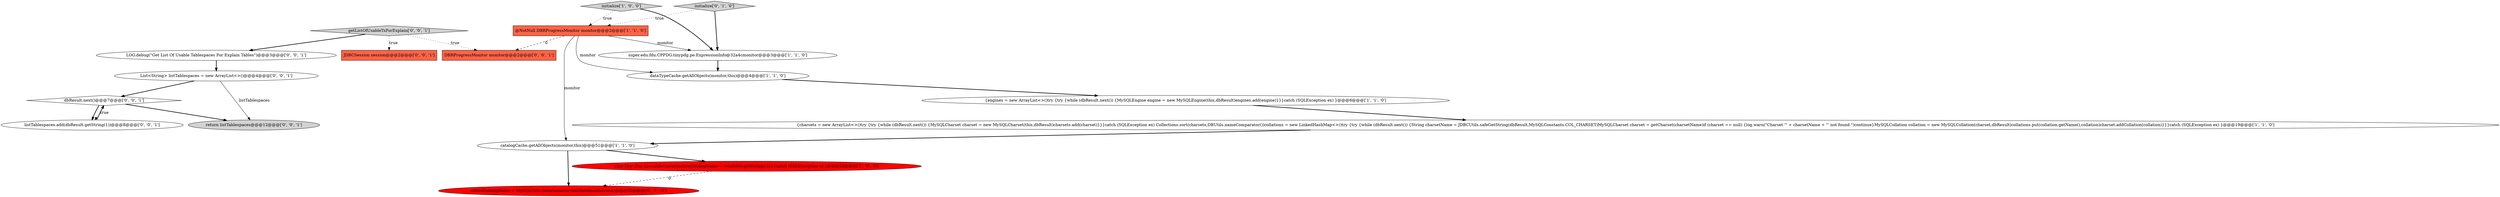 digraph {
10 [style = filled, label = "List<String> listTablespaces = new ArrayList<>()@@@4@@@['0', '0', '1']", fillcolor = white, shape = ellipse image = "AAA0AAABBB3BBB"];
15 [style = filled, label = "getListOfUsableTsForExplain['0', '0', '1']", fillcolor = lightgray, shape = diamond image = "AAA0AAABBB3BBB"];
13 [style = filled, label = "JDBCSession session@@@2@@@['0', '0', '1']", fillcolor = tomato, shape = box image = "AAA0AAABBB3BBB"];
1 [style = filled, label = "@NotNull DBRProgressMonitor monitor@@@2@@@['1', '1', '0']", fillcolor = tomato, shape = box image = "AAA0AAABBB1BBB"];
12 [style = filled, label = "LOG.debug(\"Get List Of Usable Tablespaces For Explain Tables\")@@@3@@@['0', '0', '1']", fillcolor = white, shape = ellipse image = "AAA0AAABBB3BBB"];
3 [style = filled, label = "{charsets = new ArrayList<>()try {try {while (dbResult.next()) {MySQLCharset charset = new MySQLCharset(this,dbResult)charsets.add(charset)}}}catch (SQLException ex) Collections.sort(charsets,DBUtils.nameComparator())collations = new LinkedHashMap<>()try {try {while (dbResult.next()) {String charsetName = JDBCUtils.safeGetString(dbResult,MySQLConstants.COL_CHARSET)MySQLCharset charset = getCharset(charsetName)if (charset == null) {log.warn(\"Charset '\" + charsetName + \"' not found.\")continue}MySQLCollation collation = new MySQLCollation(charset,dbResult)collations.put(collation.getName(),collation)charset.addCollation(collation)}}}catch (SQLException ex) }@@@19@@@['1', '1', '0']", fillcolor = white, shape = ellipse image = "AAA0AAABBB1BBB"];
16 [style = filled, label = "DBRProgressMonitor monitor@@@2@@@['0', '0', '1']", fillcolor = tomato, shape = box image = "AAA0AAABBB3BBB"];
7 [style = filled, label = "initialize['1', '0', '0']", fillcolor = lightgray, shape = diamond image = "AAA0AAABBB1BBB"];
8 [style = filled, label = "initialize['0', '1', '0']", fillcolor = lightgray, shape = diamond image = "AAA0AAABBB2BBB"];
11 [style = filled, label = "listTablespaces.add(dbResult.getString(1))@@@8@@@['0', '0', '1']", fillcolor = white, shape = ellipse image = "AAA0AAABBB3BBB"];
0 [style = filled, label = "dataTypeCache.getAllObjects(monitor,this)@@@4@@@['1', '1', '0']", fillcolor = white, shape = ellipse image = "AAA0AAABBB1BBB"];
6 [style = filled, label = "catalogCache.getAllObjects(monitor,this)@@@51@@@['1', '1', '0']", fillcolor = white, shape = ellipse image = "AAA0AAABBB1BBB"];
4 [style = filled, label = "{try {try {try {resultSet.next()activeCatalogName = resultSet.getString(1)}}}catch (SQLException e) }@@@52@@@['1', '0', '0']", fillcolor = red, shape = ellipse image = "AAA1AAABBB1BBB"];
14 [style = filled, label = "dbResult.next()@@@7@@@['0', '0', '1']", fillcolor = white, shape = diamond image = "AAA0AAABBB3BBB"];
9 [style = filled, label = "activeCatalogName = MySQLUtils.determineCurrentDatabase(session)@@@52@@@['0', '1', '0']", fillcolor = red, shape = ellipse image = "AAA1AAABBB2BBB"];
2 [style = filled, label = "{engines = new ArrayList<>()try {try {while (dbResult.next()) {MySQLEngine engine = new MySQLEngine(this,dbResult)engines.add(engine)}}}catch (SQLException ex) }@@@6@@@['1', '1', '0']", fillcolor = white, shape = ellipse image = "AAA0AAABBB1BBB"];
17 [style = filled, label = "return listTablespaces@@@12@@@['0', '0', '1']", fillcolor = lightgray, shape = ellipse image = "AAA0AAABBB3BBB"];
5 [style = filled, label = "super.edu.fdu.CPPDG.tinypdg.pe.ExpressionInfo@32a4cmonitor@@@3@@@['1', '1', '0']", fillcolor = white, shape = ellipse image = "AAA0AAABBB1BBB"];
10->14 [style = bold, label=""];
11->14 [style = bold, label=""];
1->0 [style = solid, label="monitor"];
2->3 [style = bold, label=""];
0->2 [style = bold, label=""];
3->6 [style = bold, label=""];
14->17 [style = bold, label=""];
15->16 [style = dotted, label="true"];
15->13 [style = dotted, label="true"];
8->1 [style = dotted, label="true"];
10->17 [style = solid, label="listTablespaces"];
6->4 [style = bold, label=""];
4->9 [style = dashed, label="0"];
7->5 [style = bold, label=""];
12->10 [style = bold, label=""];
8->5 [style = bold, label=""];
5->0 [style = bold, label=""];
1->16 [style = dashed, label="0"];
14->11 [style = dotted, label="true"];
15->12 [style = bold, label=""];
6->9 [style = bold, label=""];
1->6 [style = solid, label="monitor"];
7->1 [style = dotted, label="true"];
14->11 [style = bold, label=""];
1->5 [style = solid, label="monitor"];
}
